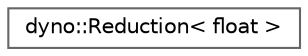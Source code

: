 digraph "Graphical Class Hierarchy"
{
 // LATEX_PDF_SIZE
  bgcolor="transparent";
  edge [fontname=Helvetica,fontsize=10,labelfontname=Helvetica,labelfontsize=10];
  node [fontname=Helvetica,fontsize=10,shape=box,height=0.2,width=0.4];
  rankdir="LR";
  Node0 [id="Node000000",label="dyno::Reduction\< float \>",height=0.2,width=0.4,color="grey40", fillcolor="white", style="filled",URL="$classdyno_1_1_reduction.html",tooltip=" "];
}
